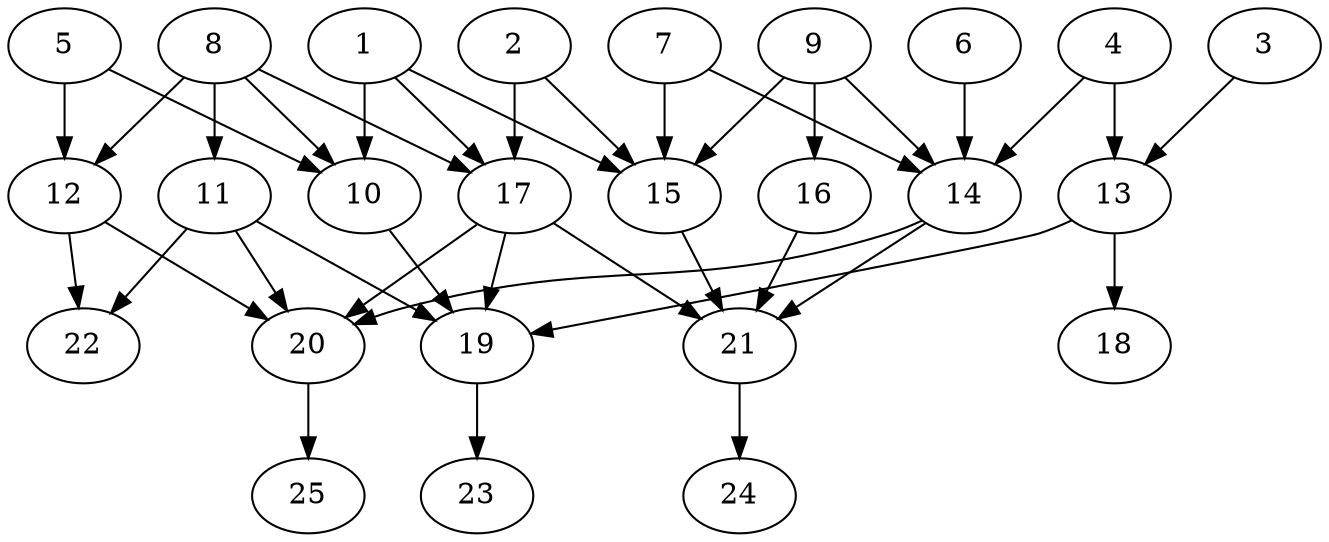 // DAG automatically generated by daggen at Thu Oct  3 14:00:40 2019
// ./daggen --dot -n 25 --ccr 0.4 --fat 0.7 --regular 0.5 --density 0.5 --mindata 5242880 --maxdata 52428800 
digraph G {
  1 [size="93849600", alpha="0.07", expect_size="37539840"] 
  1 -> 10 [size ="37539840"]
  1 -> 15 [size ="37539840"]
  1 -> 17 [size ="37539840"]
  2 [size="38650880", alpha="0.17", expect_size="15460352"] 
  2 -> 15 [size ="15460352"]
  2 -> 17 [size ="15460352"]
  3 [size="43438080", alpha="0.09", expect_size="17375232"] 
  3 -> 13 [size ="17375232"]
  4 [size="60467200", alpha="0.13", expect_size="24186880"] 
  4 -> 13 [size ="24186880"]
  4 -> 14 [size ="24186880"]
  5 [size="60718080", alpha="0.15", expect_size="24287232"] 
  5 -> 10 [size ="24287232"]
  5 -> 12 [size ="24287232"]
  6 [size="19496960", alpha="0.06", expect_size="7798784"] 
  6 -> 14 [size ="7798784"]
  7 [size="18585600", alpha="0.00", expect_size="7434240"] 
  7 -> 14 [size ="7434240"]
  7 -> 15 [size ="7434240"]
  8 [size="82846720", alpha="0.03", expect_size="33138688"] 
  8 -> 10 [size ="33138688"]
  8 -> 11 [size ="33138688"]
  8 -> 12 [size ="33138688"]
  8 -> 17 [size ="33138688"]
  9 [size="130972160", alpha="0.11", expect_size="52388864"] 
  9 -> 14 [size ="52388864"]
  9 -> 15 [size ="52388864"]
  9 -> 16 [size ="52388864"]
  10 [size="76689920", alpha="0.14", expect_size="30675968"] 
  10 -> 19 [size ="30675968"]
  11 [size="85099520", alpha="0.07", expect_size="34039808"] 
  11 -> 19 [size ="34039808"]
  11 -> 20 [size ="34039808"]
  11 -> 22 [size ="34039808"]
  12 [size="124160000", alpha="0.08", expect_size="49664000"] 
  12 -> 20 [size ="49664000"]
  12 -> 22 [size ="49664000"]
  13 [size="107632640", alpha="0.04", expect_size="43053056"] 
  13 -> 18 [size ="43053056"]
  13 -> 19 [size ="43053056"]
  14 [size="41587200", alpha="0.14", expect_size="16634880"] 
  14 -> 20 [size ="16634880"]
  14 -> 21 [size ="16634880"]
  15 [size="119196160", alpha="0.18", expect_size="47678464"] 
  15 -> 21 [size ="47678464"]
  16 [size="87275520", alpha="0.02", expect_size="34910208"] 
  16 -> 21 [size ="34910208"]
  17 [size="123607040", alpha="0.03", expect_size="49442816"] 
  17 -> 19 [size ="49442816"]
  17 -> 20 [size ="49442816"]
  17 -> 21 [size ="49442816"]
  18 [size="124843520", alpha="0.17", expect_size="49937408"] 
  19 [size="26260480", alpha="0.15", expect_size="10504192"] 
  19 -> 23 [size ="10504192"]
  20 [size="90332160", alpha="0.02", expect_size="36132864"] 
  20 -> 25 [size ="36132864"]
  21 [size="54929920", alpha="0.02", expect_size="21971968"] 
  21 -> 24 [size ="21971968"]
  22 [size="98800640", alpha="0.07", expect_size="39520256"] 
  23 [size="25774080", alpha="0.17", expect_size="10309632"] 
  24 [size="48832000", alpha="0.15", expect_size="19532800"] 
  25 [size="15848960", alpha="0.01", expect_size="6339584"] 
}
